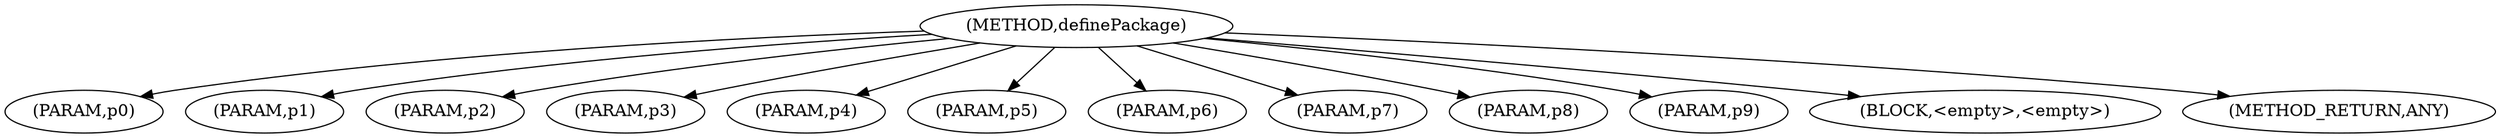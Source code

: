 digraph "definePackage" {  
"703" [label = <(METHOD,definePackage)> ]
"704" [label = <(PARAM,p0)> ]
"705" [label = <(PARAM,p1)> ]
"706" [label = <(PARAM,p2)> ]
"707" [label = <(PARAM,p3)> ]
"708" [label = <(PARAM,p4)> ]
"709" [label = <(PARAM,p5)> ]
"710" [label = <(PARAM,p6)> ]
"711" [label = <(PARAM,p7)> ]
"712" [label = <(PARAM,p8)> ]
"713" [label = <(PARAM,p9)> ]
"714" [label = <(BLOCK,&lt;empty&gt;,&lt;empty&gt;)> ]
"715" [label = <(METHOD_RETURN,ANY)> ]
  "703" -> "704" 
  "703" -> "705" 
  "703" -> "714" 
  "703" -> "706" 
  "703" -> "715" 
  "703" -> "707" 
  "703" -> "708" 
  "703" -> "709" 
  "703" -> "710" 
  "703" -> "711" 
  "703" -> "712" 
  "703" -> "713" 
}
